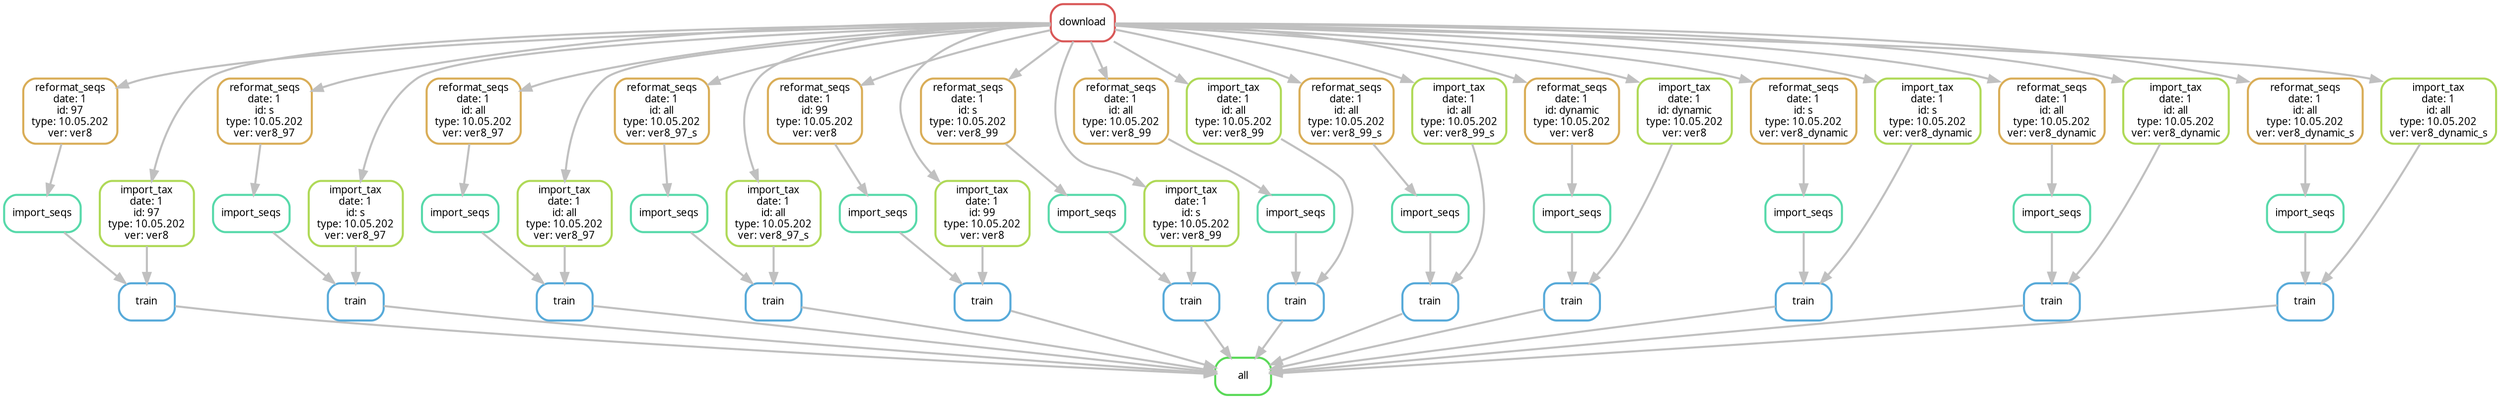 digraph snakemake_dag {
    graph[bgcolor=white, margin=0];
    node[shape=box, style=rounded, fontname=sans,                 fontsize=10, penwidth=2];
    edge[penwidth=2, color=grey];
	0[label = "all", color = "0.33 0.6 0.85", style="rounded"];
	1[label = "train", color = "0.56 0.6 0.85", style="rounded"];
	2[label = "import_seqs", color = "0.44 0.6 0.85", style="rounded"];
	3[label = "reformat_seqs\ndate: 1\nid: 97\ntype: 10.05.202\nver: ver8", color = "0.11 0.6 0.85", style="rounded"];
	4[label = "download", color = "0.00 0.6 0.85", style="rounded"];
	5[label = "import_tax\ndate: 1\nid: 97\ntype: 10.05.202\nver: ver8", color = "0.22 0.6 0.85", style="rounded"];
	6[label = "train", color = "0.56 0.6 0.85", style="rounded"];
	7[label = "import_seqs", color = "0.44 0.6 0.85", style="rounded"];
	8[label = "reformat_seqs\ndate: 1\nid: s\ntype: 10.05.202\nver: ver8_97", color = "0.11 0.6 0.85", style="rounded"];
	9[label = "import_tax\ndate: 1\nid: s\ntype: 10.05.202\nver: ver8_97", color = "0.22 0.6 0.85", style="rounded"];
	10[label = "train", color = "0.56 0.6 0.85", style="rounded"];
	11[label = "import_seqs", color = "0.44 0.6 0.85", style="rounded"];
	12[label = "reformat_seqs\ndate: 1\nid: all\ntype: 10.05.202\nver: ver8_97", color = "0.11 0.6 0.85", style="rounded"];
	13[label = "import_tax\ndate: 1\nid: all\ntype: 10.05.202\nver: ver8_97", color = "0.22 0.6 0.85", style="rounded"];
	14[label = "train", color = "0.56 0.6 0.85", style="rounded"];
	15[label = "import_seqs", color = "0.44 0.6 0.85", style="rounded"];
	16[label = "reformat_seqs\ndate: 1\nid: all\ntype: 10.05.202\nver: ver8_97_s", color = "0.11 0.6 0.85", style="rounded"];
	17[label = "import_tax\ndate: 1\nid: all\ntype: 10.05.202\nver: ver8_97_s", color = "0.22 0.6 0.85", style="rounded"];
	18[label = "train", color = "0.56 0.6 0.85", style="rounded"];
	19[label = "import_seqs", color = "0.44 0.6 0.85", style="rounded"];
	20[label = "reformat_seqs\ndate: 1\nid: 99\ntype: 10.05.202\nver: ver8", color = "0.11 0.6 0.85", style="rounded"];
	21[label = "import_tax\ndate: 1\nid: 99\ntype: 10.05.202\nver: ver8", color = "0.22 0.6 0.85", style="rounded"];
	22[label = "train", color = "0.56 0.6 0.85", style="rounded"];
	23[label = "import_seqs", color = "0.44 0.6 0.85", style="rounded"];
	24[label = "reformat_seqs\ndate: 1\nid: s\ntype: 10.05.202\nver: ver8_99", color = "0.11 0.6 0.85", style="rounded"];
	25[label = "import_tax\ndate: 1\nid: s\ntype: 10.05.202\nver: ver8_99", color = "0.22 0.6 0.85", style="rounded"];
	26[label = "train", color = "0.56 0.6 0.85", style="rounded"];
	27[label = "import_seqs", color = "0.44 0.6 0.85", style="rounded"];
	28[label = "reformat_seqs\ndate: 1\nid: all\ntype: 10.05.202\nver: ver8_99", color = "0.11 0.6 0.85", style="rounded"];
	29[label = "import_tax\ndate: 1\nid: all\ntype: 10.05.202\nver: ver8_99", color = "0.22 0.6 0.85", style="rounded"];
	30[label = "train", color = "0.56 0.6 0.85", style="rounded"];
	31[label = "import_seqs", color = "0.44 0.6 0.85", style="rounded"];
	32[label = "reformat_seqs\ndate: 1\nid: all\ntype: 10.05.202\nver: ver8_99_s", color = "0.11 0.6 0.85", style="rounded"];
	33[label = "import_tax\ndate: 1\nid: all\ntype: 10.05.202\nver: ver8_99_s", color = "0.22 0.6 0.85", style="rounded"];
	34[label = "train", color = "0.56 0.6 0.85", style="rounded"];
	35[label = "import_seqs", color = "0.44 0.6 0.85", style="rounded"];
	36[label = "reformat_seqs\ndate: 1\nid: dynamic\ntype: 10.05.202\nver: ver8", color = "0.11 0.6 0.85", style="rounded"];
	37[label = "import_tax\ndate: 1\nid: dynamic\ntype: 10.05.202\nver: ver8", color = "0.22 0.6 0.85", style="rounded"];
	38[label = "train", color = "0.56 0.6 0.85", style="rounded"];
	39[label = "import_seqs", color = "0.44 0.6 0.85", style="rounded"];
	40[label = "reformat_seqs\ndate: 1\nid: s\ntype: 10.05.202\nver: ver8_dynamic", color = "0.11 0.6 0.85", style="rounded"];
	41[label = "import_tax\ndate: 1\nid: s\ntype: 10.05.202\nver: ver8_dynamic", color = "0.22 0.6 0.85", style="rounded"];
	42[label = "train", color = "0.56 0.6 0.85", style="rounded"];
	43[label = "import_seqs", color = "0.44 0.6 0.85", style="rounded"];
	44[label = "reformat_seqs\ndate: 1\nid: all\ntype: 10.05.202\nver: ver8_dynamic", color = "0.11 0.6 0.85", style="rounded"];
	45[label = "import_tax\ndate: 1\nid: all\ntype: 10.05.202\nver: ver8_dynamic", color = "0.22 0.6 0.85", style="rounded"];
	46[label = "train", color = "0.56 0.6 0.85", style="rounded"];
	47[label = "import_seqs", color = "0.44 0.6 0.85", style="rounded"];
	48[label = "reformat_seqs\ndate: 1\nid: all\ntype: 10.05.202\nver: ver8_dynamic_s", color = "0.11 0.6 0.85", style="rounded"];
	49[label = "import_tax\ndate: 1\nid: all\ntype: 10.05.202\nver: ver8_dynamic_s", color = "0.22 0.6 0.85", style="rounded"];
	1 -> 0
	6 -> 0
	10 -> 0
	14 -> 0
	18 -> 0
	22 -> 0
	26 -> 0
	30 -> 0
	34 -> 0
	38 -> 0
	42 -> 0
	46 -> 0
	2 -> 1
	5 -> 1
	3 -> 2
	4 -> 3
	4 -> 5
	7 -> 6
	9 -> 6
	8 -> 7
	4 -> 8
	4 -> 9
	11 -> 10
	13 -> 10
	12 -> 11
	4 -> 12
	4 -> 13
	15 -> 14
	17 -> 14
	16 -> 15
	4 -> 16
	4 -> 17
	19 -> 18
	21 -> 18
	20 -> 19
	4 -> 20
	4 -> 21
	23 -> 22
	25 -> 22
	24 -> 23
	4 -> 24
	4 -> 25
	27 -> 26
	29 -> 26
	28 -> 27
	4 -> 28
	4 -> 29
	31 -> 30
	33 -> 30
	32 -> 31
	4 -> 32
	4 -> 33
	35 -> 34
	37 -> 34
	36 -> 35
	4 -> 36
	4 -> 37
	39 -> 38
	41 -> 38
	40 -> 39
	4 -> 40
	4 -> 41
	43 -> 42
	45 -> 42
	44 -> 43
	4 -> 44
	4 -> 45
	47 -> 46
	49 -> 46
	48 -> 47
	4 -> 48
	4 -> 49
}            
